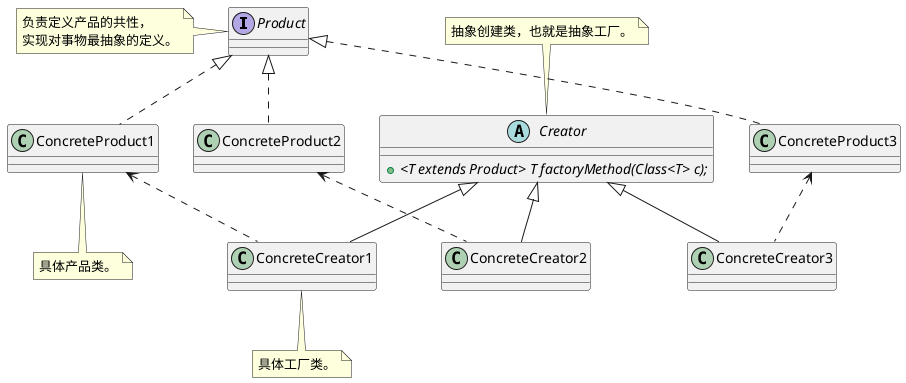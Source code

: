 @startuml

interface Product
note left of Product:负责定义产品的共性，\n实现对事物最抽象的定义。



class ConcreteProduct1
Product <|.. ConcreteProduct1
note bottom of ConcreteProduct1:具体产品类。

class ConcreteProduct2
Product <|.. ConcreteProduct2

class ConcreteProduct3
Product <|.. ConcreteProduct3






abstract class Creator{
+ {abstract}<T extends Product> T factoryMethod(Class<T> c);
}
note top of Creator:抽象创建类，也就是抽象工厂。


class ConcreteCreator1{
}
note bottom of ConcreteCreator1:具体工厂类。
Creator<|--ConcreteCreator1
ConcreteProduct1<..ConcreteCreator1

class ConcreteCreator2{
}
Creator<|--ConcreteCreator2
ConcreteProduct2<..ConcreteCreator2

class ConcreteCreator3{
}
Creator<|--ConcreteCreator3
ConcreteProduct3<..ConcreteCreator3




@enduml